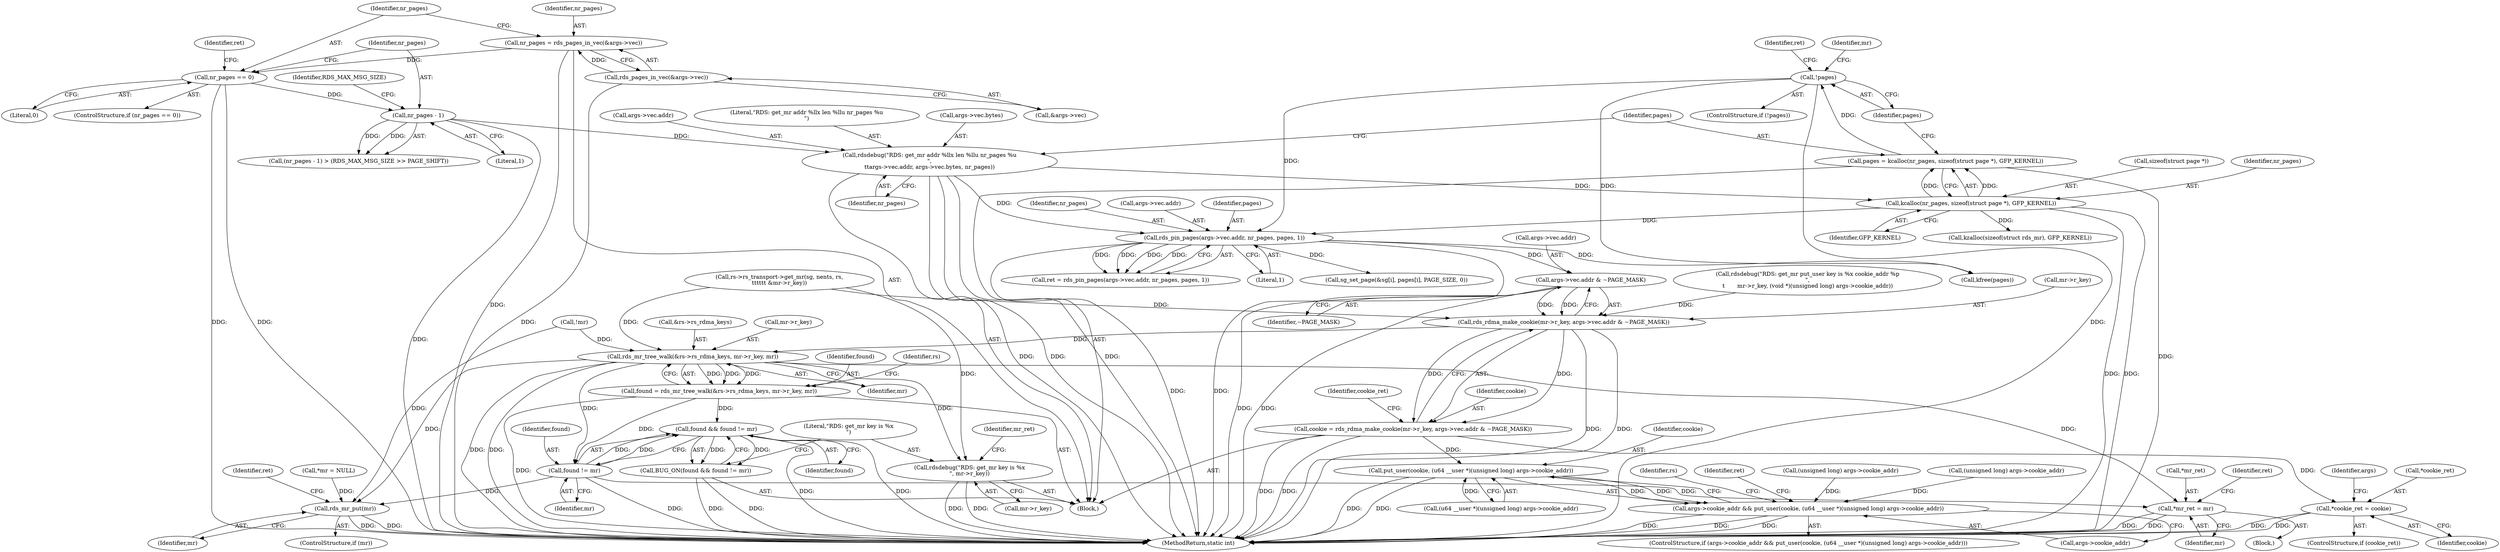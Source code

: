 digraph "0_linux_f3069c6d33f6ae63a1668737bc78aaaa51bff7ca@pointer" {
"1000415" [label="(Call,args->vec.addr & ~PAGE_MASK)"];
"1000294" [label="(Call,rds_pin_pages(args->vec.addr, nr_pages, pages, 1))"];
"1000192" [label="(Call,rdsdebug(\"RDS: get_mr addr %llx len %llu nr_pages %u\n\",\n\t\targs->vec.addr, args->vec.bytes, nr_pages))"];
"1000180" [label="(Call,nr_pages - 1)"];
"1000169" [label="(Call,nr_pages == 0)"];
"1000161" [label="(Call,nr_pages = rds_pages_in_vec(&args->vec))"];
"1000163" [label="(Call,rds_pages_in_vec(&args->vec))"];
"1000207" [label="(Call,kcalloc(nr_pages, sizeof(struct page *), GFP_KERNEL))"];
"1000213" [label="(Call,!pages)"];
"1000205" [label="(Call,pages = kcalloc(nr_pages, sizeof(struct page *), GFP_KERNEL))"];
"1000411" [label="(Call,rds_rdma_make_cookie(mr->r_key, args->vec.addr & ~PAGE_MASK))"];
"1000409" [label="(Call,cookie = rds_rdma_make_cookie(mr->r_key, args->vec.addr & ~PAGE_MASK))"];
"1000424" [label="(Call,*cookie_ret = cookie)"];
"1000433" [label="(Call,put_user(cookie, (u64 __user *)(unsigned long) args->cookie_addr))"];
"1000429" [label="(Call,args->cookie_addr && put_user(cookie, (u64 __user *)(unsigned long) args->cookie_addr))"];
"1000456" [label="(Call,rds_mr_tree_walk(&rs->rs_rdma_keys, mr->r_key, mr))"];
"1000454" [label="(Call,found = rds_mr_tree_walk(&rs->rs_rdma_keys, mr->r_key, mr))"];
"1000472" [label="(Call,found && found != mr)"];
"1000471" [label="(Call,BUG_ON(found && found != mr))"];
"1000474" [label="(Call,found != mr)"];
"1000490" [label="(Call,*mr_ret = mr)"];
"1000502" [label="(Call,rds_mr_put(mr))"];
"1000477" [label="(Call,rdsdebug(\"RDS: get_mr key is %x\n\", mr->r_key))"];
"1000430" [label="(Call,args->cookie_addr)"];
"1000433" [label="(Call,put_user(cookie, (u64 __user *)(unsigned long) args->cookie_addr))"];
"1000179" [label="(Call,(nr_pages - 1) > (RDS_MAX_MSG_SIZE >> PAGE_SHIFT))"];
"1000213" [label="(Call,!pages)"];
"1000169" [label="(Call,nr_pages == 0)"];
"1000168" [label="(ControlStructure,if (nr_pages == 0))"];
"1000223" [label="(Call,kzalloc(sizeof(struct rds_mr), GFP_KERNEL))"];
"1000505" [label="(Identifier,ret)"];
"1000343" [label="(Call,sg_set_page(&sg[i], pages[i], PAGE_SIZE, 0))"];
"1000302" [label="(Literal,1)"];
"1000162" [label="(Identifier,nr_pages)"];
"1000404" [label="(Call,(unsigned long) args->cookie_addr)"];
"1000431" [label="(Identifier,args)"];
"1000410" [label="(Identifier,cookie)"];
"1000457" [label="(Call,&rs->rs_rdma_keys)"];
"1000484" [label="(Block,)"];
"1000206" [label="(Identifier,pages)"];
"1000212" [label="(ControlStructure,if (!pages))"];
"1000461" [label="(Call,mr->r_key)"];
"1000211" [label="(Identifier,GFP_KERNEL)"];
"1000491" [label="(Call,*mr_ret)"];
"1000193" [label="(Literal,\"RDS: get_mr addr %llx len %llu nr_pages %u\n\")"];
"1000207" [label="(Call,kcalloc(nr_pages, sizeof(struct page *), GFP_KERNEL))"];
"1000199" [label="(Call,args->vec.bytes)"];
"1000506" [label="(MethodReturn,static int)"];
"1000456" [label="(Call,rds_mr_tree_walk(&rs->rs_rdma_keys, mr->r_key, mr))"];
"1000427" [label="(Identifier,cookie)"];
"1000502" [label="(Call,rds_mr_put(mr))"];
"1000194" [label="(Call,args->vec.addr)"];
"1000171" [label="(Literal,0)"];
"1000163" [label="(Call,rds_pages_in_vec(&args->vec))"];
"1000181" [label="(Identifier,nr_pages)"];
"1000474" [label="(Call,found != mr)"];
"1000468" [label="(Identifier,rs)"];
"1000217" [label="(Identifier,ret)"];
"1000425" [label="(Call,*cookie_ret)"];
"1000421" [label="(Identifier,~PAGE_MASK)"];
"1000415" [label="(Call,args->vec.addr & ~PAGE_MASK)"];
"1000192" [label="(Call,rdsdebug(\"RDS: get_mr addr %llx len %llu nr_pages %u\n\",\n\t\targs->vec.addr, args->vec.bytes, nr_pages))"];
"1000500" [label="(ControlStructure,if (mr))"];
"1000455" [label="(Identifier,found)"];
"1000495" [label="(Identifier,ret)"];
"1000292" [label="(Call,ret = rds_pin_pages(args->vec.addr, nr_pages, pages, 1))"];
"1000416" [label="(Call,args->vec.addr)"];
"1000437" [label="(Call,(unsigned long) args->cookie_addr)"];
"1000472" [label="(Call,found && found != mr)"];
"1000295" [label="(Call,args->vec.addr)"];
"1000409" [label="(Call,cookie = rds_rdma_make_cookie(mr->r_key, args->vec.addr & ~PAGE_MASK))"];
"1000208" [label="(Identifier,nr_pages)"];
"1000475" [label="(Identifier,found)"];
"1000451" [label="(Identifier,rs)"];
"1000423" [label="(Identifier,cookie_ret)"];
"1000478" [label="(Literal,\"RDS: get_mr key is %x\n\")"];
"1000476" [label="(Identifier,mr)"];
"1000454" [label="(Call,found = rds_mr_tree_walk(&rs->rs_rdma_keys, mr->r_key, mr))"];
"1000434" [label="(Identifier,cookie)"];
"1000412" [label="(Call,mr->r_key)"];
"1000444" [label="(Identifier,ret)"];
"1000209" [label="(Call,sizeof(struct page *))"];
"1000113" [label="(Block,)"];
"1000422" [label="(ControlStructure,if (cookie_ret))"];
"1000479" [label="(Call,mr->r_key)"];
"1000483" [label="(Identifier,mr_ret)"];
"1000477" [label="(Call,rdsdebug(\"RDS: get_mr key is %x\n\", mr->r_key))"];
"1000170" [label="(Identifier,nr_pages)"];
"1000503" [label="(Identifier,mr)"];
"1000429" [label="(Call,args->cookie_addr && put_user(cookie, (u64 __user *)(unsigned long) args->cookie_addr))"];
"1000164" [label="(Call,&args->vec)"];
"1000180" [label="(Call,nr_pages - 1)"];
"1000471" [label="(Call,BUG_ON(found && found != mr))"];
"1000205" [label="(Call,pages = kcalloc(nr_pages, sizeof(struct page *), GFP_KERNEL))"];
"1000161" [label="(Call,nr_pages = rds_pages_in_vec(&args->vec))"];
"1000204" [label="(Identifier,nr_pages)"];
"1000493" [label="(Identifier,mr)"];
"1000411" [label="(Call,rds_rdma_make_cookie(mr->r_key, args->vec.addr & ~PAGE_MASK))"];
"1000301" [label="(Identifier,pages)"];
"1000214" [label="(Identifier,pages)"];
"1000174" [label="(Identifier,ret)"];
"1000115" [label="(Call,*mr = NULL)"];
"1000464" [label="(Identifier,mr)"];
"1000358" [label="(Call,rs->rs_transport->get_mr(sg, nents, rs,\n\t\t\t\t\t\t &mr->r_key))"];
"1000397" [label="(Call,rdsdebug(\"RDS: get_mr put_user key is %x cookie_addr %p\n\",\n\t       mr->r_key, (void *)(unsigned long) args->cookie_addr))"];
"1000222" [label="(Identifier,mr)"];
"1000490" [label="(Call,*mr_ret = mr)"];
"1000498" [label="(Call,kfree(pages))"];
"1000294" [label="(Call,rds_pin_pages(args->vec.addr, nr_pages, pages, 1))"];
"1000435" [label="(Call,(u64 __user *)(unsigned long) args->cookie_addr)"];
"1000473" [label="(Identifier,found)"];
"1000428" [label="(ControlStructure,if (args->cookie_addr && put_user(cookie, (u64 __user *)(unsigned long) args->cookie_addr)))"];
"1000228" [label="(Call,!mr)"];
"1000300" [label="(Identifier,nr_pages)"];
"1000424" [label="(Call,*cookie_ret = cookie)"];
"1000182" [label="(Literal,1)"];
"1000184" [label="(Identifier,RDS_MAX_MSG_SIZE)"];
"1000415" -> "1000411"  [label="AST: "];
"1000415" -> "1000421"  [label="CFG: "];
"1000416" -> "1000415"  [label="AST: "];
"1000421" -> "1000415"  [label="AST: "];
"1000411" -> "1000415"  [label="CFG: "];
"1000415" -> "1000506"  [label="DDG: "];
"1000415" -> "1000506"  [label="DDG: "];
"1000415" -> "1000411"  [label="DDG: "];
"1000415" -> "1000411"  [label="DDG: "];
"1000294" -> "1000415"  [label="DDG: "];
"1000294" -> "1000292"  [label="AST: "];
"1000294" -> "1000302"  [label="CFG: "];
"1000295" -> "1000294"  [label="AST: "];
"1000300" -> "1000294"  [label="AST: "];
"1000301" -> "1000294"  [label="AST: "];
"1000302" -> "1000294"  [label="AST: "];
"1000292" -> "1000294"  [label="CFG: "];
"1000294" -> "1000506"  [label="DDG: "];
"1000294" -> "1000506"  [label="DDG: "];
"1000294" -> "1000292"  [label="DDG: "];
"1000294" -> "1000292"  [label="DDG: "];
"1000294" -> "1000292"  [label="DDG: "];
"1000294" -> "1000292"  [label="DDG: "];
"1000192" -> "1000294"  [label="DDG: "];
"1000207" -> "1000294"  [label="DDG: "];
"1000213" -> "1000294"  [label="DDG: "];
"1000294" -> "1000343"  [label="DDG: "];
"1000294" -> "1000498"  [label="DDG: "];
"1000192" -> "1000113"  [label="AST: "];
"1000192" -> "1000204"  [label="CFG: "];
"1000193" -> "1000192"  [label="AST: "];
"1000194" -> "1000192"  [label="AST: "];
"1000199" -> "1000192"  [label="AST: "];
"1000204" -> "1000192"  [label="AST: "];
"1000206" -> "1000192"  [label="CFG: "];
"1000192" -> "1000506"  [label="DDG: "];
"1000192" -> "1000506"  [label="DDG: "];
"1000192" -> "1000506"  [label="DDG: "];
"1000180" -> "1000192"  [label="DDG: "];
"1000192" -> "1000207"  [label="DDG: "];
"1000180" -> "1000179"  [label="AST: "];
"1000180" -> "1000182"  [label="CFG: "];
"1000181" -> "1000180"  [label="AST: "];
"1000182" -> "1000180"  [label="AST: "];
"1000184" -> "1000180"  [label="CFG: "];
"1000180" -> "1000506"  [label="DDG: "];
"1000180" -> "1000179"  [label="DDG: "];
"1000180" -> "1000179"  [label="DDG: "];
"1000169" -> "1000180"  [label="DDG: "];
"1000169" -> "1000168"  [label="AST: "];
"1000169" -> "1000171"  [label="CFG: "];
"1000170" -> "1000169"  [label="AST: "];
"1000171" -> "1000169"  [label="AST: "];
"1000174" -> "1000169"  [label="CFG: "];
"1000181" -> "1000169"  [label="CFG: "];
"1000169" -> "1000506"  [label="DDG: "];
"1000169" -> "1000506"  [label="DDG: "];
"1000161" -> "1000169"  [label="DDG: "];
"1000161" -> "1000113"  [label="AST: "];
"1000161" -> "1000163"  [label="CFG: "];
"1000162" -> "1000161"  [label="AST: "];
"1000163" -> "1000161"  [label="AST: "];
"1000170" -> "1000161"  [label="CFG: "];
"1000161" -> "1000506"  [label="DDG: "];
"1000163" -> "1000161"  [label="DDG: "];
"1000163" -> "1000164"  [label="CFG: "];
"1000164" -> "1000163"  [label="AST: "];
"1000163" -> "1000506"  [label="DDG: "];
"1000207" -> "1000205"  [label="AST: "];
"1000207" -> "1000211"  [label="CFG: "];
"1000208" -> "1000207"  [label="AST: "];
"1000209" -> "1000207"  [label="AST: "];
"1000211" -> "1000207"  [label="AST: "];
"1000205" -> "1000207"  [label="CFG: "];
"1000207" -> "1000506"  [label="DDG: "];
"1000207" -> "1000506"  [label="DDG: "];
"1000207" -> "1000205"  [label="DDG: "];
"1000207" -> "1000205"  [label="DDG: "];
"1000207" -> "1000223"  [label="DDG: "];
"1000213" -> "1000212"  [label="AST: "];
"1000213" -> "1000214"  [label="CFG: "];
"1000214" -> "1000213"  [label="AST: "];
"1000217" -> "1000213"  [label="CFG: "];
"1000222" -> "1000213"  [label="CFG: "];
"1000213" -> "1000506"  [label="DDG: "];
"1000205" -> "1000213"  [label="DDG: "];
"1000213" -> "1000498"  [label="DDG: "];
"1000205" -> "1000113"  [label="AST: "];
"1000206" -> "1000205"  [label="AST: "];
"1000214" -> "1000205"  [label="CFG: "];
"1000205" -> "1000506"  [label="DDG: "];
"1000411" -> "1000409"  [label="AST: "];
"1000412" -> "1000411"  [label="AST: "];
"1000409" -> "1000411"  [label="CFG: "];
"1000411" -> "1000506"  [label="DDG: "];
"1000411" -> "1000506"  [label="DDG: "];
"1000411" -> "1000409"  [label="DDG: "];
"1000411" -> "1000409"  [label="DDG: "];
"1000358" -> "1000411"  [label="DDG: "];
"1000397" -> "1000411"  [label="DDG: "];
"1000411" -> "1000456"  [label="DDG: "];
"1000409" -> "1000113"  [label="AST: "];
"1000410" -> "1000409"  [label="AST: "];
"1000423" -> "1000409"  [label="CFG: "];
"1000409" -> "1000506"  [label="DDG: "];
"1000409" -> "1000506"  [label="DDG: "];
"1000409" -> "1000424"  [label="DDG: "];
"1000409" -> "1000433"  [label="DDG: "];
"1000424" -> "1000422"  [label="AST: "];
"1000424" -> "1000427"  [label="CFG: "];
"1000425" -> "1000424"  [label="AST: "];
"1000427" -> "1000424"  [label="AST: "];
"1000431" -> "1000424"  [label="CFG: "];
"1000424" -> "1000506"  [label="DDG: "];
"1000424" -> "1000506"  [label="DDG: "];
"1000433" -> "1000429"  [label="AST: "];
"1000433" -> "1000435"  [label="CFG: "];
"1000434" -> "1000433"  [label="AST: "];
"1000435" -> "1000433"  [label="AST: "];
"1000429" -> "1000433"  [label="CFG: "];
"1000433" -> "1000506"  [label="DDG: "];
"1000433" -> "1000506"  [label="DDG: "];
"1000433" -> "1000429"  [label="DDG: "];
"1000433" -> "1000429"  [label="DDG: "];
"1000435" -> "1000433"  [label="DDG: "];
"1000429" -> "1000428"  [label="AST: "];
"1000429" -> "1000430"  [label="CFG: "];
"1000430" -> "1000429"  [label="AST: "];
"1000444" -> "1000429"  [label="CFG: "];
"1000451" -> "1000429"  [label="CFG: "];
"1000429" -> "1000506"  [label="DDG: "];
"1000429" -> "1000506"  [label="DDG: "];
"1000429" -> "1000506"  [label="DDG: "];
"1000404" -> "1000429"  [label="DDG: "];
"1000437" -> "1000429"  [label="DDG: "];
"1000456" -> "1000454"  [label="AST: "];
"1000456" -> "1000464"  [label="CFG: "];
"1000457" -> "1000456"  [label="AST: "];
"1000461" -> "1000456"  [label="AST: "];
"1000464" -> "1000456"  [label="AST: "];
"1000454" -> "1000456"  [label="CFG: "];
"1000456" -> "1000506"  [label="DDG: "];
"1000456" -> "1000506"  [label="DDG: "];
"1000456" -> "1000454"  [label="DDG: "];
"1000456" -> "1000454"  [label="DDG: "];
"1000456" -> "1000454"  [label="DDG: "];
"1000358" -> "1000456"  [label="DDG: "];
"1000228" -> "1000456"  [label="DDG: "];
"1000456" -> "1000474"  [label="DDG: "];
"1000456" -> "1000477"  [label="DDG: "];
"1000456" -> "1000490"  [label="DDG: "];
"1000456" -> "1000502"  [label="DDG: "];
"1000454" -> "1000113"  [label="AST: "];
"1000455" -> "1000454"  [label="AST: "];
"1000468" -> "1000454"  [label="CFG: "];
"1000454" -> "1000506"  [label="DDG: "];
"1000454" -> "1000472"  [label="DDG: "];
"1000454" -> "1000474"  [label="DDG: "];
"1000472" -> "1000471"  [label="AST: "];
"1000472" -> "1000473"  [label="CFG: "];
"1000472" -> "1000474"  [label="CFG: "];
"1000473" -> "1000472"  [label="AST: "];
"1000474" -> "1000472"  [label="AST: "];
"1000471" -> "1000472"  [label="CFG: "];
"1000472" -> "1000506"  [label="DDG: "];
"1000472" -> "1000506"  [label="DDG: "];
"1000472" -> "1000471"  [label="DDG: "];
"1000472" -> "1000471"  [label="DDG: "];
"1000474" -> "1000472"  [label="DDG: "];
"1000474" -> "1000472"  [label="DDG: "];
"1000471" -> "1000113"  [label="AST: "];
"1000478" -> "1000471"  [label="CFG: "];
"1000471" -> "1000506"  [label="DDG: "];
"1000471" -> "1000506"  [label="DDG: "];
"1000474" -> "1000476"  [label="CFG: "];
"1000475" -> "1000474"  [label="AST: "];
"1000476" -> "1000474"  [label="AST: "];
"1000474" -> "1000506"  [label="DDG: "];
"1000474" -> "1000490"  [label="DDG: "];
"1000474" -> "1000502"  [label="DDG: "];
"1000490" -> "1000484"  [label="AST: "];
"1000490" -> "1000493"  [label="CFG: "];
"1000491" -> "1000490"  [label="AST: "];
"1000493" -> "1000490"  [label="AST: "];
"1000495" -> "1000490"  [label="CFG: "];
"1000490" -> "1000506"  [label="DDG: "];
"1000490" -> "1000506"  [label="DDG: "];
"1000502" -> "1000500"  [label="AST: "];
"1000502" -> "1000503"  [label="CFG: "];
"1000503" -> "1000502"  [label="AST: "];
"1000505" -> "1000502"  [label="CFG: "];
"1000502" -> "1000506"  [label="DDG: "];
"1000502" -> "1000506"  [label="DDG: "];
"1000115" -> "1000502"  [label="DDG: "];
"1000228" -> "1000502"  [label="DDG: "];
"1000477" -> "1000113"  [label="AST: "];
"1000477" -> "1000479"  [label="CFG: "];
"1000478" -> "1000477"  [label="AST: "];
"1000479" -> "1000477"  [label="AST: "];
"1000483" -> "1000477"  [label="CFG: "];
"1000477" -> "1000506"  [label="DDG: "];
"1000477" -> "1000506"  [label="DDG: "];
"1000358" -> "1000477"  [label="DDG: "];
}
